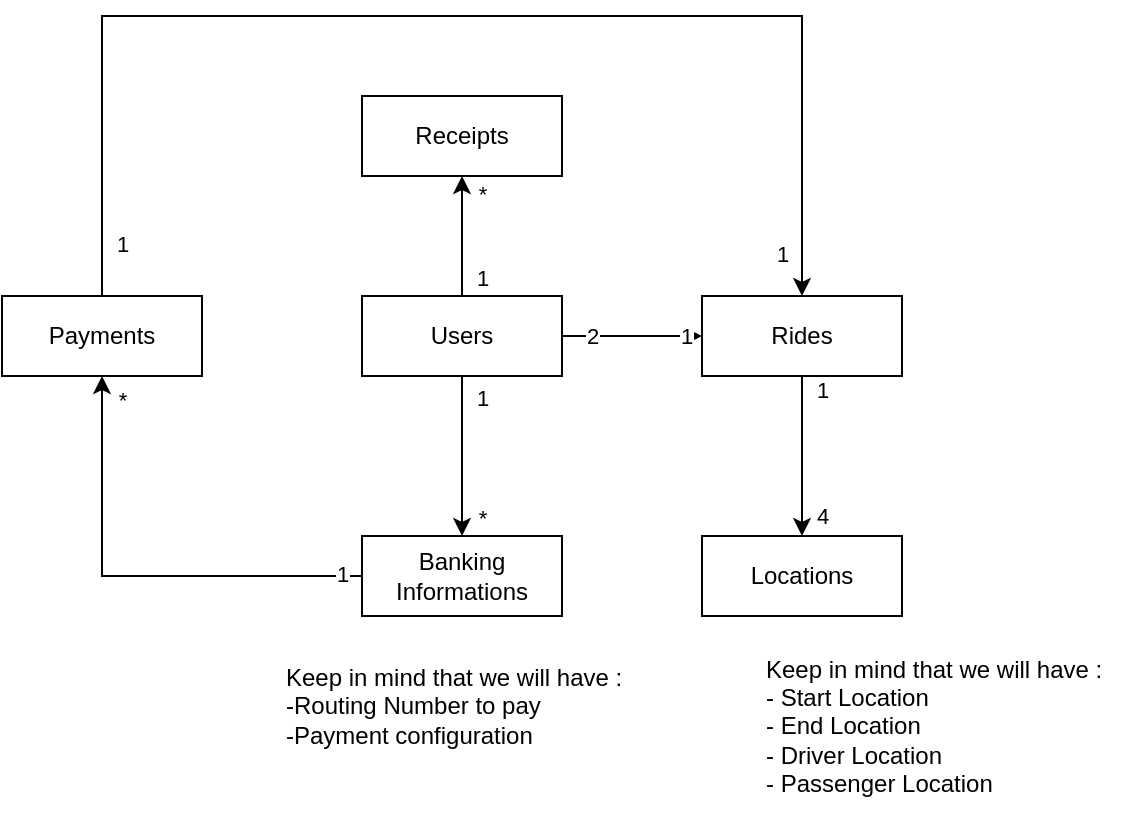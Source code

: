 <mxfile version="22.0.3" type="device">
  <diagram name="Page-1" id="KggYh1VvY2C4FL8f6Laj">
    <mxGraphModel dx="928" dy="768" grid="1" gridSize="10" guides="1" tooltips="1" connect="1" arrows="1" fold="1" page="1" pageScale="1" pageWidth="850" pageHeight="1100" math="0" shadow="0">
      <root>
        <mxCell id="0" />
        <mxCell id="1" parent="0" />
        <mxCell id="KRby9du6B3SCYmab8eCf-7" value="" style="edgeStyle=orthogonalEdgeStyle;rounded=0;orthogonalLoop=1;jettySize=auto;html=1;" edge="1" parent="1" source="KRby9du6B3SCYmab8eCf-1" target="KRby9du6B3SCYmab8eCf-6">
          <mxGeometry relative="1" as="geometry" />
        </mxCell>
        <mxCell id="KRby9du6B3SCYmab8eCf-41" value="2" style="edgeLabel;html=1;align=center;verticalAlign=middle;resizable=0;points=[];" vertex="1" connectable="0" parent="KRby9du6B3SCYmab8eCf-7">
          <mxGeometry x="-0.586" relative="1" as="geometry">
            <mxPoint as="offset" />
          </mxGeometry>
        </mxCell>
        <mxCell id="KRby9du6B3SCYmab8eCf-42" value="1" style="edgeLabel;html=1;align=center;verticalAlign=middle;resizable=0;points=[];" vertex="1" connectable="0" parent="KRby9du6B3SCYmab8eCf-7">
          <mxGeometry x="0.771" relative="1" as="geometry">
            <mxPoint as="offset" />
          </mxGeometry>
        </mxCell>
        <mxCell id="KRby9du6B3SCYmab8eCf-9" value="" style="edgeStyle=orthogonalEdgeStyle;rounded=0;orthogonalLoop=1;jettySize=auto;html=1;" edge="1" parent="1" source="KRby9du6B3SCYmab8eCf-1" target="KRby9du6B3SCYmab8eCf-8">
          <mxGeometry relative="1" as="geometry" />
        </mxCell>
        <mxCell id="KRby9du6B3SCYmab8eCf-45" value="1" style="edgeLabel;html=1;align=center;verticalAlign=middle;resizable=0;points=[];" vertex="1" connectable="0" parent="KRby9du6B3SCYmab8eCf-9">
          <mxGeometry x="-0.721" y="3" relative="1" as="geometry">
            <mxPoint x="7" as="offset" />
          </mxGeometry>
        </mxCell>
        <mxCell id="KRby9du6B3SCYmab8eCf-46" value="*" style="edgeLabel;html=1;align=center;verticalAlign=middle;resizable=0;points=[];" vertex="1" connectable="0" parent="KRby9du6B3SCYmab8eCf-9">
          <mxGeometry x="0.633" y="3" relative="1" as="geometry">
            <mxPoint x="7" y="5" as="offset" />
          </mxGeometry>
        </mxCell>
        <mxCell id="KRby9du6B3SCYmab8eCf-38" style="edgeStyle=orthogonalEdgeStyle;rounded=0;orthogonalLoop=1;jettySize=auto;html=1;entryX=0.5;entryY=1;entryDx=0;entryDy=0;" edge="1" parent="1" source="KRby9du6B3SCYmab8eCf-1" target="KRby9du6B3SCYmab8eCf-20">
          <mxGeometry relative="1" as="geometry" />
        </mxCell>
        <mxCell id="KRby9du6B3SCYmab8eCf-43" value="*" style="edgeLabel;html=1;align=center;verticalAlign=middle;resizable=0;points=[];" vertex="1" connectable="0" parent="KRby9du6B3SCYmab8eCf-38">
          <mxGeometry x="0.711" relative="1" as="geometry">
            <mxPoint x="10" as="offset" />
          </mxGeometry>
        </mxCell>
        <mxCell id="KRby9du6B3SCYmab8eCf-44" value="1" style="edgeLabel;html=1;align=center;verticalAlign=middle;resizable=0;points=[];" vertex="1" connectable="0" parent="KRby9du6B3SCYmab8eCf-38">
          <mxGeometry x="-0.678" y="-1" relative="1" as="geometry">
            <mxPoint x="9" as="offset" />
          </mxGeometry>
        </mxCell>
        <mxCell id="KRby9du6B3SCYmab8eCf-1" value="Users" style="whiteSpace=wrap;html=1;align=center;" vertex="1" parent="1">
          <mxGeometry x="290" y="300" width="100" height="40" as="geometry" />
        </mxCell>
        <mxCell id="KRby9du6B3SCYmab8eCf-26" style="edgeStyle=orthogonalEdgeStyle;rounded=0;orthogonalLoop=1;jettySize=auto;html=1;" edge="1" parent="1" source="KRby9du6B3SCYmab8eCf-6" target="KRby9du6B3SCYmab8eCf-24">
          <mxGeometry relative="1" as="geometry">
            <Array as="points">
              <mxPoint x="510" y="380" />
              <mxPoint x="510" y="380" />
            </Array>
          </mxGeometry>
        </mxCell>
        <mxCell id="KRby9du6B3SCYmab8eCf-34" value="1" style="edgeLabel;html=1;align=center;verticalAlign=middle;resizable=0;points=[];" vertex="1" connectable="0" parent="KRby9du6B3SCYmab8eCf-26">
          <mxGeometry x="-0.82" y="1" relative="1" as="geometry">
            <mxPoint x="9" as="offset" />
          </mxGeometry>
        </mxCell>
        <mxCell id="KRby9du6B3SCYmab8eCf-35" value="4" style="edgeLabel;html=1;align=center;verticalAlign=middle;resizable=0;points=[];" vertex="1" connectable="0" parent="KRby9du6B3SCYmab8eCf-26">
          <mxGeometry x="0.744" y="4" relative="1" as="geometry">
            <mxPoint x="6" as="offset" />
          </mxGeometry>
        </mxCell>
        <mxCell id="KRby9du6B3SCYmab8eCf-6" value="Rides" style="whiteSpace=wrap;html=1;align=center;" vertex="1" parent="1">
          <mxGeometry x="460" y="300" width="100" height="40" as="geometry" />
        </mxCell>
        <mxCell id="KRby9du6B3SCYmab8eCf-13" style="edgeStyle=orthogonalEdgeStyle;rounded=0;orthogonalLoop=1;jettySize=auto;html=1;" edge="1" parent="1" source="KRby9du6B3SCYmab8eCf-8" target="KRby9du6B3SCYmab8eCf-10">
          <mxGeometry relative="1" as="geometry" />
        </mxCell>
        <mxCell id="KRby9du6B3SCYmab8eCf-47" value="1" style="edgeLabel;html=1;align=center;verticalAlign=middle;resizable=0;points=[];" vertex="1" connectable="0" parent="KRby9du6B3SCYmab8eCf-13">
          <mxGeometry x="-0.909" y="-1" relative="1" as="geometry">
            <mxPoint as="offset" />
          </mxGeometry>
        </mxCell>
        <mxCell id="KRby9du6B3SCYmab8eCf-48" value="*" style="edgeLabel;html=1;align=center;verticalAlign=middle;resizable=0;points=[];" vertex="1" connectable="0" parent="KRby9du6B3SCYmab8eCf-13">
          <mxGeometry x="0.896" y="1" relative="1" as="geometry">
            <mxPoint x="11" as="offset" />
          </mxGeometry>
        </mxCell>
        <mxCell id="KRby9du6B3SCYmab8eCf-8" value="Banking Informations" style="whiteSpace=wrap;html=1;align=center;" vertex="1" parent="1">
          <mxGeometry x="290" y="420" width="100" height="40" as="geometry" />
        </mxCell>
        <mxCell id="KRby9du6B3SCYmab8eCf-12" style="edgeStyle=orthogonalEdgeStyle;rounded=0;orthogonalLoop=1;jettySize=auto;html=1;entryX=0.5;entryY=0;entryDx=0;entryDy=0;" edge="1" parent="1" source="KRby9du6B3SCYmab8eCf-10" target="KRby9du6B3SCYmab8eCf-6">
          <mxGeometry relative="1" as="geometry">
            <Array as="points">
              <mxPoint x="160" y="160" />
              <mxPoint x="510" y="160" />
            </Array>
          </mxGeometry>
        </mxCell>
        <mxCell id="KRby9du6B3SCYmab8eCf-14" value="1" style="edgeLabel;html=1;align=center;verticalAlign=middle;resizable=0;points=[];" vertex="1" connectable="0" parent="KRby9du6B3SCYmab8eCf-12">
          <mxGeometry x="-0.916" y="-3" relative="1" as="geometry">
            <mxPoint x="7" as="offset" />
          </mxGeometry>
        </mxCell>
        <mxCell id="KRby9du6B3SCYmab8eCf-39" value="1" style="edgeLabel;html=1;align=center;verticalAlign=middle;resizable=0;points=[];" vertex="1" connectable="0" parent="KRby9du6B3SCYmab8eCf-12">
          <mxGeometry x="0.932" y="-1" relative="1" as="geometry">
            <mxPoint x="-9" as="offset" />
          </mxGeometry>
        </mxCell>
        <mxCell id="KRby9du6B3SCYmab8eCf-10" value="Payments" style="whiteSpace=wrap;html=1;align=center;" vertex="1" parent="1">
          <mxGeometry x="110" y="300" width="100" height="40" as="geometry" />
        </mxCell>
        <mxCell id="KRby9du6B3SCYmab8eCf-20" value="Receipts" style="whiteSpace=wrap;html=1;align=center;" vertex="1" parent="1">
          <mxGeometry x="290" y="200" width="100" height="40" as="geometry" />
        </mxCell>
        <mxCell id="KRby9du6B3SCYmab8eCf-24" value="Locations" style="whiteSpace=wrap;html=1;align=center;" vertex="1" parent="1">
          <mxGeometry x="460" y="420" width="100" height="40" as="geometry" />
        </mxCell>
        <mxCell id="KRby9du6B3SCYmab8eCf-37" value="Keep in mind that we will have :&lt;br&gt;- Start Location&lt;br&gt;&lt;div style=&quot;&quot;&gt;&lt;span style=&quot;background-color: initial;&quot;&gt;- End Location&lt;/span&gt;&lt;/div&gt;&lt;div style=&quot;&quot;&gt;&lt;span style=&quot;background-color: initial;&quot;&gt;- Driver Location&lt;/span&gt;&lt;/div&gt;&lt;div style=&quot;&quot;&gt;&lt;span style=&quot;background-color: initial;&quot;&gt;- Passenger Location&lt;/span&gt;&lt;/div&gt;" style="text;html=1;strokeColor=none;fillColor=none;align=left;verticalAlign=middle;whiteSpace=wrap;rounded=0;" vertex="1" parent="1">
          <mxGeometry x="490" y="470" width="180" height="90" as="geometry" />
        </mxCell>
        <mxCell id="KRby9du6B3SCYmab8eCf-40" value="Keep in mind that we will have :&lt;br&gt;-Routing Number to pay&lt;br&gt;-Payment configuration" style="text;html=1;strokeColor=none;fillColor=none;align=left;verticalAlign=middle;whiteSpace=wrap;rounded=0;" vertex="1" parent="1">
          <mxGeometry x="250" y="460" width="180" height="90" as="geometry" />
        </mxCell>
      </root>
    </mxGraphModel>
  </diagram>
</mxfile>
